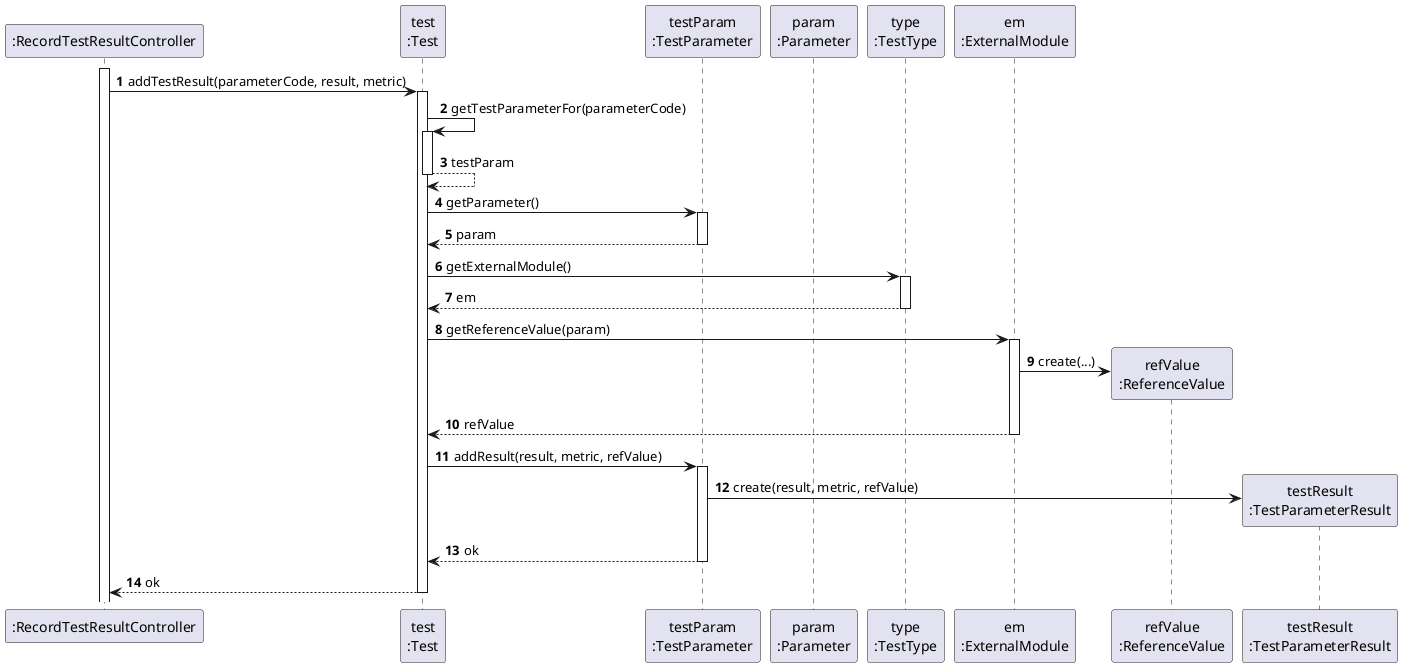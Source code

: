@startuml
autonumber

participant ":RecordTestResultController" as CTRL
participant "test\n:Test" as TST
participant "testParam\n:TestParameter" as TP
participant "param\n:Parameter" as PRM
participant "type\n:TestType" as TT
participant "em\n:ExternalModule" as EM
participant "refValue\n:ReferenceValue" as RV
participant "testResult\n:TestParameterResult" as TPR

activate CTRL
CTRL -> TST : addTestResult(parameterCode, result, metric)
activate TST
TST -> TST: getTestParameterFor(parameterCode)
activate TST
TST --> TST: testParam
deactivate TST
TST -> TP : getParameter()
activate TP
TP --> TST : param
deactivate TP
TST -> TT : getExternalModule()
activate TT
TT --> TST : em
deactivate TT
TST -> EM : getReferenceValue(param)
activate EM
'SOMEHOW IT CREATES THE BELOW OBJECT
EM -> RV** : create(...)
EM --> TST : refValue
deactivate EM
TST -> TP : addResult(result, metric, refValue)
activate TP
TP -> TPR** : create(result, metric, refValue)
TP --> TST : ok
deactivate TP
TST --> CTRL : ok
deactivate TST

@enduml